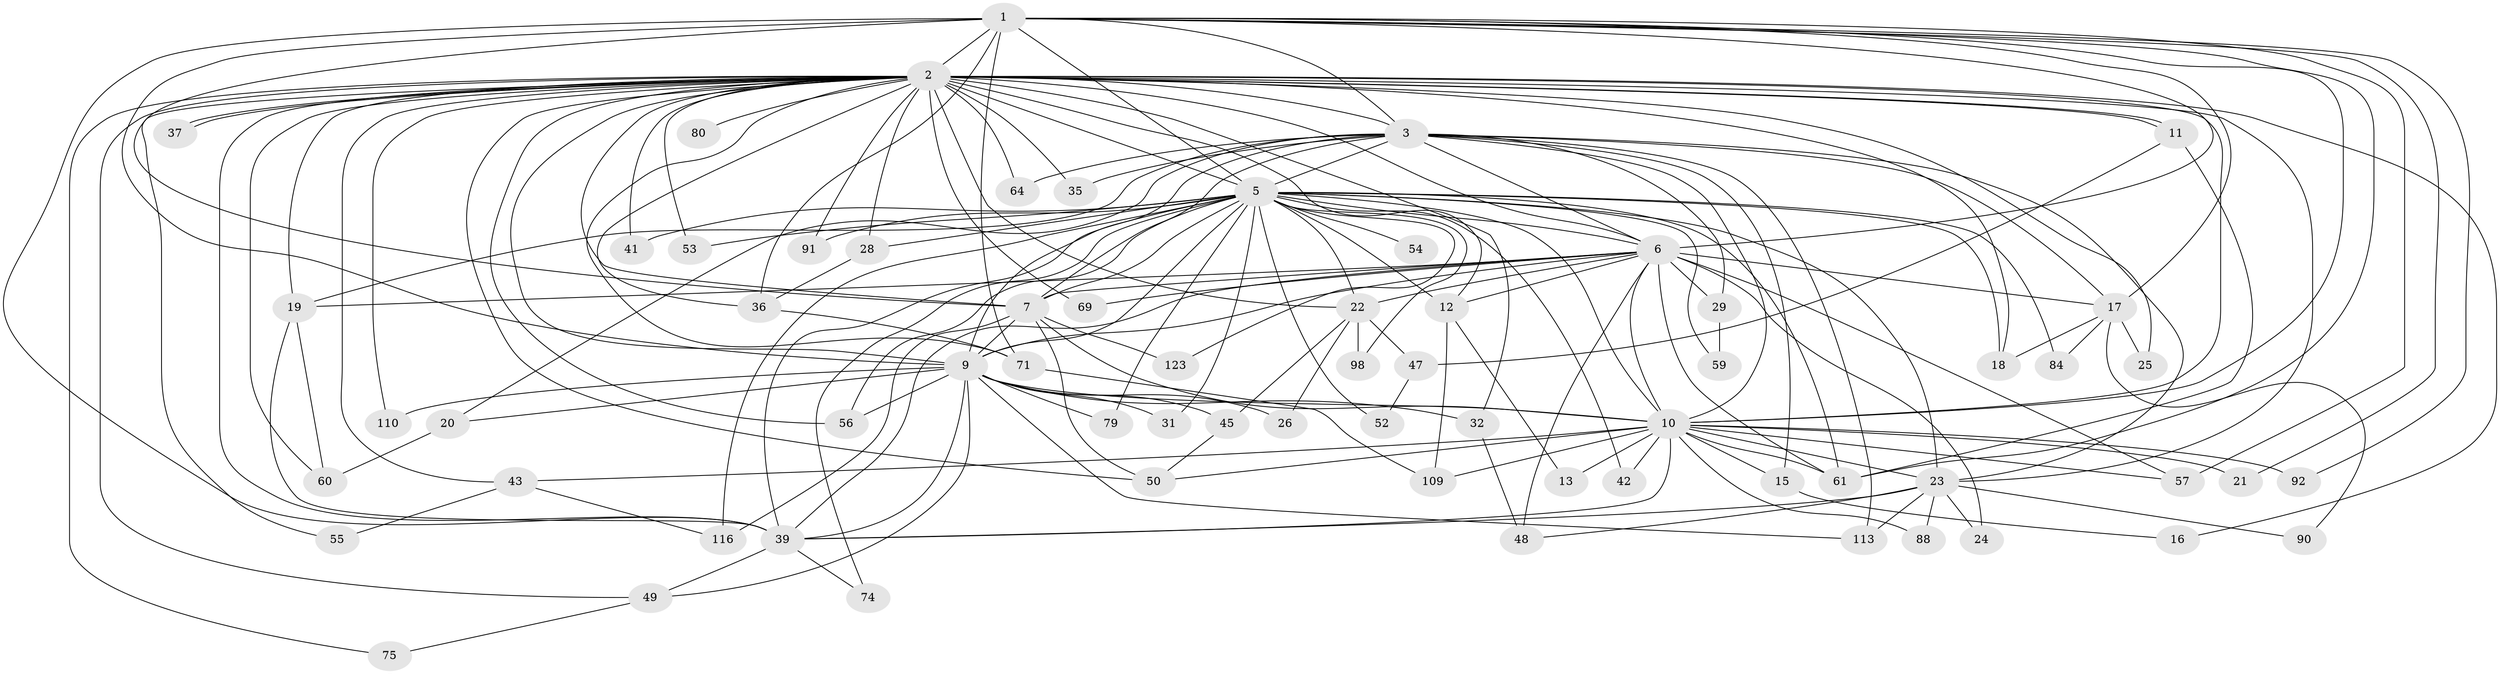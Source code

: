 // original degree distribution, {22: 0.007518796992481203, 28: 0.015037593984962405, 17: 0.007518796992481203, 37: 0.007518796992481203, 24: 0.007518796992481203, 13: 0.007518796992481203, 20: 0.015037593984962405, 26: 0.007518796992481203, 6: 0.007518796992481203, 5: 0.03007518796992481, 2: 0.5263157894736842, 3: 0.2556390977443609, 7: 0.022556390977443608, 9: 0.015037593984962405, 8: 0.007518796992481203, 4: 0.06015037593984962}
// Generated by graph-tools (version 1.1) at 2025/14/03/09/25 04:14:14]
// undirected, 66 vertices, 170 edges
graph export_dot {
graph [start="1"]
  node [color=gray90,style=filled];
  1 [super="+68+70"];
  2 [super="+100+62+81+77+44+27+103+94+4+38+82"];
  3 [super="+63"];
  5 [super="+8"];
  6 [super="+67+125+65"];
  7;
  9;
  10;
  11 [super="+93"];
  12 [super="+95"];
  13;
  15;
  16;
  17;
  18;
  19 [super="+128"];
  20;
  21;
  22;
  23 [super="+40+66"];
  24;
  25;
  26;
  28;
  29;
  31;
  32;
  35;
  36 [super="+58"];
  37;
  39 [super="+121+130+46+97+89"];
  41;
  42;
  43;
  45 [super="+131"];
  47;
  48;
  49;
  50 [super="+78"];
  52;
  53;
  54;
  55;
  56 [super="+104"];
  57;
  59;
  60;
  61 [super="+99"];
  64;
  69;
  71 [super="+126+83+76+86"];
  74;
  75;
  79;
  80;
  84;
  88;
  90;
  91;
  92;
  98;
  109 [super="+132"];
  110;
  113 [super="+127"];
  116 [super="+117"];
  123;
  1 -- 2 [weight=6];
  1 -- 3;
  1 -- 5 [weight=3];
  1 -- 6;
  1 -- 7;
  1 -- 9;
  1 -- 10;
  1 -- 17;
  1 -- 21;
  1 -- 36;
  1 -- 39;
  1 -- 71 [weight=3];
  1 -- 92;
  1 -- 61;
  1 -- 57;
  2 -- 3 [weight=3];
  2 -- 5 [weight=7];
  2 -- 6 [weight=5];
  2 -- 7 [weight=3];
  2 -- 9 [weight=2];
  2 -- 10 [weight=5];
  2 -- 11 [weight=3];
  2 -- 11;
  2 -- 32;
  2 -- 36;
  2 -- 37;
  2 -- 37;
  2 -- 39 [weight=2];
  2 -- 55;
  2 -- 80 [weight=2];
  2 -- 35 [weight=2];
  2 -- 110;
  2 -- 69;
  2 -- 64;
  2 -- 19 [weight=4];
  2 -- 23 [weight=3];
  2 -- 12;
  2 -- 16;
  2 -- 18;
  2 -- 22;
  2 -- 25;
  2 -- 28;
  2 -- 41;
  2 -- 43;
  2 -- 49;
  2 -- 50;
  2 -- 53;
  2 -- 56;
  2 -- 60;
  2 -- 71 [weight=3];
  2 -- 75;
  2 -- 91;
  3 -- 5 [weight=2];
  3 -- 6;
  3 -- 7;
  3 -- 9;
  3 -- 10;
  3 -- 15;
  3 -- 19;
  3 -- 20;
  3 -- 29;
  3 -- 35;
  3 -- 64;
  3 -- 113;
  3 -- 17;
  3 -- 23;
  5 -- 6 [weight=4];
  5 -- 7 [weight=2];
  5 -- 9 [weight=2];
  5 -- 10 [weight=2];
  5 -- 12;
  5 -- 18;
  5 -- 22;
  5 -- 31;
  5 -- 41;
  5 -- 42;
  5 -- 53;
  5 -- 54 [weight=2];
  5 -- 59;
  5 -- 74;
  5 -- 84;
  5 -- 123;
  5 -- 23 [weight=2];
  5 -- 79;
  5 -- 91;
  5 -- 28;
  5 -- 98;
  5 -- 52;
  5 -- 116;
  5 -- 56;
  5 -- 61;
  5 -- 39;
  6 -- 7;
  6 -- 9;
  6 -- 10 [weight=2];
  6 -- 12;
  6 -- 17;
  6 -- 22;
  6 -- 24;
  6 -- 29;
  6 -- 48;
  6 -- 57;
  6 -- 69;
  6 -- 61;
  6 -- 39 [weight=2];
  6 -- 19;
  7 -- 9;
  7 -- 10;
  7 -- 50;
  7 -- 116;
  7 -- 123;
  9 -- 10;
  9 -- 20;
  9 -- 26;
  9 -- 31;
  9 -- 32;
  9 -- 45;
  9 -- 49;
  9 -- 56;
  9 -- 79;
  9 -- 110;
  9 -- 113;
  9 -- 39;
  10 -- 13;
  10 -- 15;
  10 -- 21;
  10 -- 42;
  10 -- 43;
  10 -- 50;
  10 -- 57;
  10 -- 61;
  10 -- 88;
  10 -- 92;
  10 -- 109;
  10 -- 23;
  10 -- 39;
  11 -- 47;
  11 -- 61;
  12 -- 13;
  12 -- 109;
  15 -- 16;
  17 -- 18;
  17 -- 25;
  17 -- 84;
  17 -- 90;
  19 -- 60;
  19 -- 39 [weight=2];
  20 -- 60;
  22 -- 26;
  22 -- 45;
  22 -- 47;
  22 -- 98;
  23 -- 24;
  23 -- 88;
  23 -- 90;
  23 -- 113;
  23 -- 39;
  23 -- 48;
  28 -- 36;
  29 -- 59;
  32 -- 48;
  36 -- 71;
  39 -- 49;
  39 -- 74;
  43 -- 55;
  43 -- 116;
  45 -- 50;
  47 -- 52;
  49 -- 75;
  71 -- 109;
}

